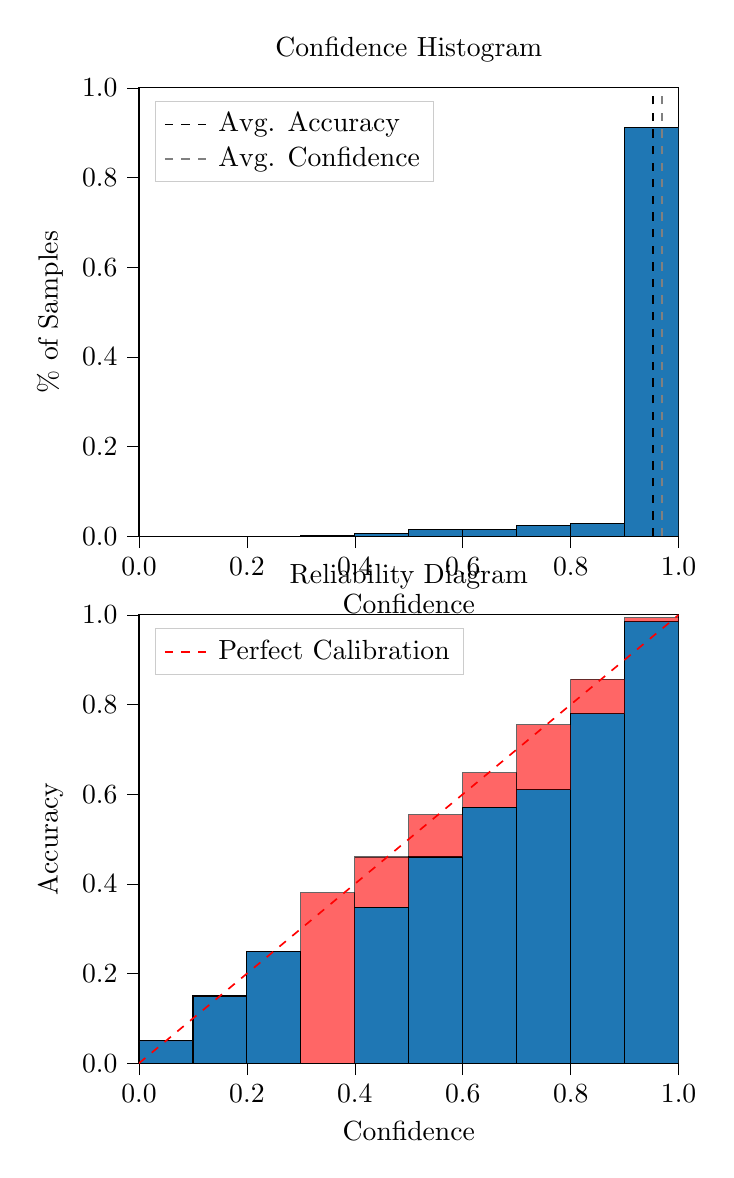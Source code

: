 % This file was created by tikzplotlib v0.9.8.
\begin{tikzpicture}

\definecolor{color0}{rgb}{0.122,0.467,0.706}

\begin{groupplot}[group style={group size=1 by 2}]
\nextgroupplot[
legend cell align={left},
legend style={
  fill opacity=0.8,
  draw opacity=1,
  text opacity=1,
  at={(0.03,0.97)},
  anchor=north west,
  draw=white!80!black
},
tick align=outside,
tick pos=left,
title={Confidence Histogram},
x grid style={white!69.02!black},
xlabel={Confidence},
xmin=0, xmax=1,
xtick style={color=black},
xtick={0,0.2,0.4,0.6,0.8,1},
xticklabels={0.0,0.2,0.4,0.6,0.8,1.0},
y grid style={white!69.02!black},
ylabel={\% of Samples},
ymin=0, ymax=1,
ytick style={color=black},
ytick={0,0.2,0.4,0.6,0.8,1},
yticklabels={0.0,0.2,0.4,0.6,0.8,1.0}
]
\draw[draw=black,fill=color0] (axis cs:-6.939e-18,0) rectangle (axis cs:0.1,0);
\draw[draw=black,fill=color0] (axis cs:0.1,0) rectangle (axis cs:0.2,0);
\draw[draw=black,fill=color0] (axis cs:0.2,0) rectangle (axis cs:0.3,0);
\draw[draw=black,fill=color0] (axis cs:0.3,0) rectangle (axis cs:0.4,0.001);
\draw[draw=black,fill=color0] (axis cs:0.4,0) rectangle (axis cs:0.5,0.007);
\draw[draw=black,fill=color0] (axis cs:0.5,0) rectangle (axis cs:0.6,0.015);
\draw[draw=black,fill=color0] (axis cs:0.6,0) rectangle (axis cs:0.7,0.014);
\draw[draw=black,fill=color0] (axis cs:0.7,0) rectangle (axis cs:0.8,0.023);
\draw[draw=black,fill=color0] (axis cs:0.8,0) rectangle (axis cs:0.9,0.029);
\draw[draw=black,fill=color0] (axis cs:0.9,0) rectangle (axis cs:1,0.912);
\addplot [semithick, black, dashed]
table {%
0.952 0
0.952 1
};
\addlegendentry{Avg. Accuracy}
\addplot [semithick, white!50.196!black, dashed]
table {%
0.969 0
0.969 1
};
\addlegendentry{Avg. Confidence}

\nextgroupplot[
legend cell align={left},
legend style={
  fill opacity=0.8,
  draw opacity=1,
  text opacity=1,
  at={(0.03,0.97)},
  anchor=north west,
  draw=white!80!black
},
tick align=outside,
tick pos=left,
title={Reliability Diagram},
x grid style={white!69.02!black},
xlabel={Confidence},
xmin=0, xmax=1,
xtick style={color=black},
xtick={0,0.2,0.4,0.6,0.8,1},
xticklabels={0.0,0.2,0.4,0.6,0.8,1.0},
y grid style={white!69.02!black},
ylabel={Accuracy},
ymin=0, ymax=1,
ytick style={color=black},
ytick={0,0.2,0.4,0.6,0.8,1},
yticklabels={0.0,0.2,0.4,0.6,0.8,1.0}
]
\draw[draw=black,fill=color0] (axis cs:-6.939e-18,0) rectangle (axis cs:0.1,0.05);
\draw[draw=black,fill=color0] (axis cs:0.1,0) rectangle (axis cs:0.2,0.15);
\draw[draw=black,fill=color0] (axis cs:0.2,0) rectangle (axis cs:0.3,0.25);
\draw[draw=black,fill=color0] (axis cs:0.3,0) rectangle (axis cs:0.4,0);
\draw[draw=black,fill=color0] (axis cs:0.4,0) rectangle (axis cs:0.5,0.348);
\draw[draw=black,fill=color0] (axis cs:0.5,0) rectangle (axis cs:0.6,0.46);
\draw[draw=black,fill=color0] (axis cs:0.6,0) rectangle (axis cs:0.7,0.571);
\draw[draw=black,fill=color0] (axis cs:0.7,0) rectangle (axis cs:0.8,0.61);
\draw[draw=black,fill=color0] (axis cs:0.8,0) rectangle (axis cs:0.9,0.78);
\draw[draw=black,fill=color0] (axis cs:0.9,0) rectangle (axis cs:1,0.985);
\draw[draw=black,fill=red,opacity=0.6] (axis cs:-6.939e-18,0.05) rectangle (axis cs:0.1,0.05);
\draw[draw=black,fill=red,opacity=0.6] (axis cs:0.1,0.15) rectangle (axis cs:0.2,0.15);
\draw[draw=black,fill=red,opacity=0.6] (axis cs:0.2,0.25) rectangle (axis cs:0.3,0.25);
\draw[draw=black,fill=red,opacity=0.6] (axis cs:0.3,0) rectangle (axis cs:0.4,0.38);
\draw[draw=black,fill=red,opacity=0.6] (axis cs:0.4,0.348) rectangle (axis cs:0.5,0.46);
\draw[draw=black,fill=red,opacity=0.6] (axis cs:0.5,0.46) rectangle (axis cs:0.6,0.554);
\draw[draw=black,fill=red,opacity=0.6] (axis cs:0.6,0.571) rectangle (axis cs:0.7,0.648);
\draw[draw=black,fill=red,opacity=0.6] (axis cs:0.7,0.61) rectangle (axis cs:0.8,0.755);
\draw[draw=black,fill=red,opacity=0.6] (axis cs:0.8,0.78) rectangle (axis cs:0.9,0.856);
\draw[draw=black,fill=red,opacity=0.6] (axis cs:0.9,0.985) rectangle (axis cs:1,0.994);
\addplot [semithick, red, dashed]
table {%
0 0
1 1
};
\addlegendentry{Perfect Calibration}
\end{groupplot}

\end{tikzpicture}
